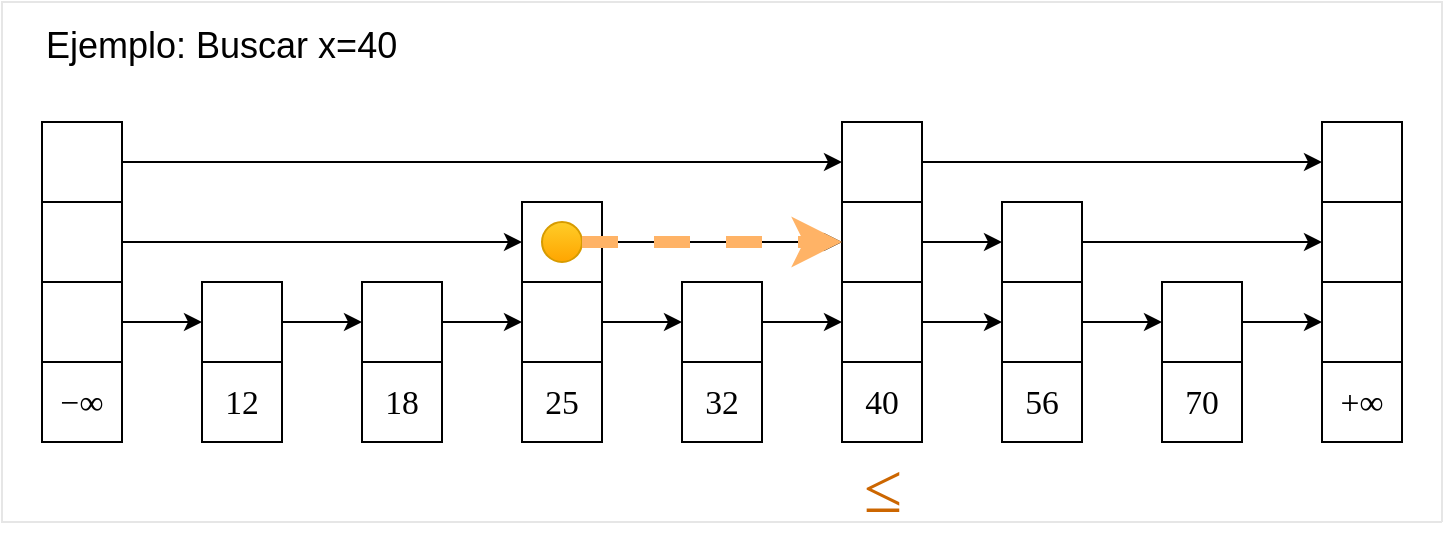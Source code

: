 <mxfile version="11.3.0" type="device" pages="1"><diagram id="zbUBwhXjVqBoaPyJ4rA2" name="Page-1"><mxGraphModel dx="1092" dy="816" grid="1" gridSize="10" guides="1" tooltips="1" connect="1" arrows="1" fold="1" page="1" pageScale="1" pageWidth="850" pageHeight="1100" math="0" shadow="0"><root><mxCell id="0"/><mxCell id="1" parent="0"/><mxCell id="-XyVh4yZVfndFJ6lLGWZ-1" value="&lt;span class=&quot;mo&quot; id=&quot;MathJax-Span-8&quot; style=&quot;box-sizing: content-box ; transition: none 0s ease 0s ; display: inline ; position: static ; border: 0px ; padding: 0px ; margin: 0px ; vertical-align: 0px ; line-height: normal ; font-size: 16.8px ; text-align: left ; background-color: rgb(255 , 255 , 255) ; font-family: &amp;#34;stixmathjax_main&amp;#34;&quot;&gt;−&lt;/span&gt;&lt;span class=&quot;mi&quot; id=&quot;MathJax-Span-9&quot; style=&quot;box-sizing: content-box ; transition: none 0s ease 0s ; display: inline ; position: static ; border: 0px ; padding: 0px ; margin: 0px ; vertical-align: 0px ; line-height: normal ; font-size: 16.8px ; text-align: left ; background-color: rgb(255 , 255 , 255) ; font-family: &amp;#34;stixmathjax_main&amp;#34;&quot;&gt;∞&lt;/span&gt;" style="whiteSpace=wrap;html=1;aspect=fixed;fontSize=18;" parent="1" vertex="1"><mxGeometry x="40" y="240" width="40" height="40" as="geometry"/></mxCell><mxCell id="-XyVh4yZVfndFJ6lLGWZ-2" value="" style="whiteSpace=wrap;html=1;aspect=fixed;" parent="1" vertex="1"><mxGeometry x="40" y="200" width="40" height="40" as="geometry"/></mxCell><mxCell id="-XyVh4yZVfndFJ6lLGWZ-3" value="" style="whiteSpace=wrap;html=1;aspect=fixed;" parent="1" vertex="1"><mxGeometry x="120" y="200" width="40" height="40" as="geometry"/></mxCell><mxCell id="-XyVh4yZVfndFJ6lLGWZ-4" value="&lt;div style=&quot;text-align: left&quot;&gt;&lt;font face=&quot;stixmathjax_main&quot;&gt;&lt;span style=&quot;font-size: 16.8px ; background-color: rgb(255 , 255 , 255)&quot;&gt;12&lt;/span&gt;&lt;/font&gt;&lt;/div&gt;" style="whiteSpace=wrap;html=1;aspect=fixed;fontSize=18;" parent="1" vertex="1"><mxGeometry x="120" y="240" width="40" height="40" as="geometry"/></mxCell><mxCell id="-XyVh4yZVfndFJ6lLGWZ-5" value="" style="endArrow=classic;html=1;fontSize=18;exitX=1;exitY=0.5;exitDx=0;exitDy=0;entryX=0;entryY=0.5;entryDx=0;entryDy=0;" parent="1" source="-XyVh4yZVfndFJ6lLGWZ-2" target="-XyVh4yZVfndFJ6lLGWZ-3" edge="1"><mxGeometry width="50" height="50" relative="1" as="geometry"><mxPoint x="40" y="350" as="sourcePoint"/><mxPoint x="90" y="300" as="targetPoint"/></mxGeometry></mxCell><mxCell id="-XyVh4yZVfndFJ6lLGWZ-6" value="" style="whiteSpace=wrap;html=1;aspect=fixed;" parent="1" vertex="1"><mxGeometry x="200" y="200" width="40" height="40" as="geometry"/></mxCell><mxCell id="-XyVh4yZVfndFJ6lLGWZ-7" value="&lt;div style=&quot;text-align: left&quot;&gt;&lt;font face=&quot;stixmathjax_main&quot;&gt;&lt;span style=&quot;font-size: 16.8px ; background-color: rgb(255 , 255 , 255)&quot;&gt;18&lt;/span&gt;&lt;/font&gt;&lt;/div&gt;" style="whiteSpace=wrap;html=1;aspect=fixed;fontSize=18;" parent="1" vertex="1"><mxGeometry x="200" y="240" width="40" height="40" as="geometry"/></mxCell><mxCell id="-XyVh4yZVfndFJ6lLGWZ-8" value="" style="endArrow=classic;html=1;fontSize=18;exitX=1;exitY=0.5;exitDx=0;exitDy=0;entryX=0;entryY=0.5;entryDx=0;entryDy=0;" parent="1" source="-XyVh4yZVfndFJ6lLGWZ-3" target="-XyVh4yZVfndFJ6lLGWZ-6" edge="1"><mxGeometry width="50" height="50" relative="1" as="geometry"><mxPoint x="90" y="230" as="sourcePoint"/><mxPoint x="130" y="230" as="targetPoint"/></mxGeometry></mxCell><mxCell id="-XyVh4yZVfndFJ6lLGWZ-9" value="" style="endArrow=classic;html=1;fontSize=18;exitX=1;exitY=0.5;exitDx=0;exitDy=0;entryX=0;entryY=0.5;entryDx=0;entryDy=0;" parent="1" target="-XyVh4yZVfndFJ6lLGWZ-10" edge="1"><mxGeometry width="50" height="50" relative="1" as="geometry"><mxPoint x="240" y="220" as="sourcePoint"/><mxPoint x="210" y="230" as="targetPoint"/></mxGeometry></mxCell><mxCell id="-XyVh4yZVfndFJ6lLGWZ-10" value="" style="whiteSpace=wrap;html=1;aspect=fixed;" parent="1" vertex="1"><mxGeometry x="280" y="200" width="40" height="40" as="geometry"/></mxCell><mxCell id="-XyVh4yZVfndFJ6lLGWZ-11" value="&lt;div style=&quot;text-align: left&quot;&gt;&lt;font face=&quot;stixmathjax_main&quot;&gt;&lt;span style=&quot;font-size: 16.8px ; background-color: rgb(255 , 255 , 255)&quot;&gt;25&lt;/span&gt;&lt;/font&gt;&lt;/div&gt;" style="whiteSpace=wrap;html=1;aspect=fixed;fontSize=18;" parent="1" vertex="1"><mxGeometry x="280" y="240" width="40" height="40" as="geometry"/></mxCell><mxCell id="-XyVh4yZVfndFJ6lLGWZ-15" value="" style="endArrow=classic;html=1;fontSize=18;exitX=1;exitY=0.5;exitDx=0;exitDy=0;entryX=0;entryY=0.5;entryDx=0;entryDy=0;" parent="1" target="-XyVh4yZVfndFJ6lLGWZ-16" edge="1"><mxGeometry width="50" height="50" relative="1" as="geometry"><mxPoint x="320" y="220" as="sourcePoint"/><mxPoint x="290" y="230" as="targetPoint"/></mxGeometry></mxCell><mxCell id="-XyVh4yZVfndFJ6lLGWZ-16" value="" style="whiteSpace=wrap;html=1;aspect=fixed;" parent="1" vertex="1"><mxGeometry x="360" y="200" width="40" height="40" as="geometry"/></mxCell><mxCell id="-XyVh4yZVfndFJ6lLGWZ-17" value="&lt;div style=&quot;text-align: left&quot;&gt;&lt;font face=&quot;stixmathjax_main&quot;&gt;&lt;span style=&quot;font-size: 16.8px ; background-color: rgb(255 , 255 , 255)&quot;&gt;32&lt;/span&gt;&lt;/font&gt;&lt;/div&gt;" style="whiteSpace=wrap;html=1;aspect=fixed;fontSize=18;" parent="1" vertex="1"><mxGeometry x="360" y="240" width="40" height="40" as="geometry"/></mxCell><mxCell id="-XyVh4yZVfndFJ6lLGWZ-18" value="" style="endArrow=classic;html=1;fontSize=18;exitX=1;exitY=0.5;exitDx=0;exitDy=0;entryX=0;entryY=0.5;entryDx=0;entryDy=0;" parent="1" target="-XyVh4yZVfndFJ6lLGWZ-19" edge="1"><mxGeometry width="50" height="50" relative="1" as="geometry"><mxPoint x="400" y="220" as="sourcePoint"/><mxPoint x="370" y="230" as="targetPoint"/></mxGeometry></mxCell><mxCell id="-XyVh4yZVfndFJ6lLGWZ-19" value="" style="whiteSpace=wrap;html=1;aspect=fixed;" parent="1" vertex="1"><mxGeometry x="440" y="200" width="40" height="40" as="geometry"/></mxCell><mxCell id="-XyVh4yZVfndFJ6lLGWZ-20" value="&lt;div style=&quot;text-align: left&quot;&gt;&lt;font face=&quot;stixmathjax_main&quot;&gt;&lt;span style=&quot;font-size: 16.8px ; background-color: rgb(255 , 255 , 255)&quot;&gt;40&lt;/span&gt;&lt;/font&gt;&lt;/div&gt;" style="whiteSpace=wrap;html=1;aspect=fixed;fontSize=18;" parent="1" vertex="1"><mxGeometry x="440" y="240" width="40" height="40" as="geometry"/></mxCell><mxCell id="-XyVh4yZVfndFJ6lLGWZ-21" value="" style="endArrow=classic;html=1;fontSize=18;exitX=1;exitY=0.5;exitDx=0;exitDy=0;entryX=0;entryY=0.5;entryDx=0;entryDy=0;" parent="1" target="-XyVh4yZVfndFJ6lLGWZ-22" edge="1"><mxGeometry width="50" height="50" relative="1" as="geometry"><mxPoint x="480" y="220" as="sourcePoint"/><mxPoint x="450" y="230" as="targetPoint"/></mxGeometry></mxCell><mxCell id="-XyVh4yZVfndFJ6lLGWZ-22" value="" style="whiteSpace=wrap;html=1;aspect=fixed;" parent="1" vertex="1"><mxGeometry x="520" y="200" width="40" height="40" as="geometry"/></mxCell><mxCell id="-XyVh4yZVfndFJ6lLGWZ-23" value="&lt;div style=&quot;text-align: left&quot;&gt;&lt;font face=&quot;stixmathjax_main&quot;&gt;&lt;span style=&quot;font-size: 16.8px ; background-color: rgb(255 , 255 , 255)&quot;&gt;56&lt;/span&gt;&lt;/font&gt;&lt;/div&gt;" style="whiteSpace=wrap;html=1;aspect=fixed;fontSize=18;" parent="1" vertex="1"><mxGeometry x="520" y="240" width="40" height="40" as="geometry"/></mxCell><mxCell id="-XyVh4yZVfndFJ6lLGWZ-24" value="" style="endArrow=classic;html=1;fontSize=18;exitX=1;exitY=0.5;exitDx=0;exitDy=0;entryX=0;entryY=0.5;entryDx=0;entryDy=0;" parent="1" target="-XyVh4yZVfndFJ6lLGWZ-25" edge="1"><mxGeometry width="50" height="50" relative="1" as="geometry"><mxPoint x="560" y="220" as="sourcePoint"/><mxPoint x="530" y="230" as="targetPoint"/></mxGeometry></mxCell><mxCell id="-XyVh4yZVfndFJ6lLGWZ-25" value="" style="whiteSpace=wrap;html=1;aspect=fixed;" parent="1" vertex="1"><mxGeometry x="600" y="200" width="40" height="40" as="geometry"/></mxCell><mxCell id="-XyVh4yZVfndFJ6lLGWZ-26" value="&lt;div style=&quot;text-align: left&quot;&gt;&lt;font face=&quot;stixmathjax_main&quot;&gt;&lt;span style=&quot;font-size: 16.8px ; background-color: rgb(255 , 255 , 255)&quot;&gt;70&lt;/span&gt;&lt;/font&gt;&lt;/div&gt;" style="whiteSpace=wrap;html=1;aspect=fixed;fontSize=18;" parent="1" vertex="1"><mxGeometry x="600" y="240" width="40" height="40" as="geometry"/></mxCell><mxCell id="-XyVh4yZVfndFJ6lLGWZ-27" value="" style="endArrow=classic;html=1;fontSize=18;exitX=1;exitY=0.5;exitDx=0;exitDy=0;entryX=0;entryY=0.5;entryDx=0;entryDy=0;" parent="1" target="-XyVh4yZVfndFJ6lLGWZ-28" edge="1"><mxGeometry width="50" height="50" relative="1" as="geometry"><mxPoint x="640" y="220" as="sourcePoint"/><mxPoint x="610" y="230" as="targetPoint"/></mxGeometry></mxCell><mxCell id="-XyVh4yZVfndFJ6lLGWZ-28" value="" style="whiteSpace=wrap;html=1;aspect=fixed;" parent="1" vertex="1"><mxGeometry x="680" y="200" width="40" height="40" as="geometry"/></mxCell><mxCell id="-XyVh4yZVfndFJ6lLGWZ-29" value="&lt;div style=&quot;text-align: left&quot;&gt;&lt;span class=&quot;mo&quot; id=&quot;MathJax-Span-20&quot; style=&quot;box-sizing: content-box ; transition: none 0s ease 0s ; display: inline ; position: static ; border: 0px ; padding: 0px ; margin: 0px ; vertical-align: 0px ; line-height: normal ; font-size: 16.8px ; white-space: nowrap ; background-color: rgb(255 , 255 , 255) ; font-family: &amp;#34;stixmathjax_main&amp;#34;&quot;&gt;+&lt;/span&gt;&lt;span class=&quot;mi&quot; id=&quot;MathJax-Span-21&quot; style=&quot;box-sizing: content-box ; transition: none 0s ease 0s ; display: inline ; position: static ; border: 0px ; padding: 0px ; margin: 0px ; vertical-align: 0px ; line-height: normal ; font-size: 16.8px ; white-space: nowrap ; background-color: rgb(255 , 255 , 255) ; font-family: &amp;#34;stixmathjax_main&amp;#34;&quot;&gt;∞&lt;/span&gt;&lt;br&gt;&lt;/div&gt;" style="whiteSpace=wrap;html=1;aspect=fixed;fontSize=18;" parent="1" vertex="1"><mxGeometry x="680" y="240" width="40" height="40" as="geometry"/></mxCell><mxCell id="-XyVh4yZVfndFJ6lLGWZ-34" value="" style="whiteSpace=wrap;html=1;aspect=fixed;" parent="1" vertex="1"><mxGeometry x="520" y="160" width="40" height="40" as="geometry"/></mxCell><mxCell id="-XyVh4yZVfndFJ6lLGWZ-35" value="" style="endArrow=classic;html=1;fontSize=18;exitX=1;exitY=0.5;exitDx=0;exitDy=0;entryX=0;entryY=0.5;entryDx=0;entryDy=0;" parent="1" target="-XyVh4yZVfndFJ6lLGWZ-38" edge="1"><mxGeometry width="50" height="50" relative="1" as="geometry"><mxPoint x="560" y="180" as="sourcePoint"/><mxPoint x="600" y="180" as="targetPoint"/></mxGeometry></mxCell><mxCell id="-XyVh4yZVfndFJ6lLGWZ-36" value="" style="whiteSpace=wrap;html=1;aspect=fixed;" parent="1" vertex="1"><mxGeometry x="40" y="160" width="40" height="40" as="geometry"/></mxCell><mxCell id="-XyVh4yZVfndFJ6lLGWZ-37" value="" style="endArrow=classic;html=1;fontSize=18;exitX=1;exitY=0.5;exitDx=0;exitDy=0;entryX=0;entryY=0.5;entryDx=0;entryDy=0;" parent="1" source="vbQYvl1cyRzDORAN9Yu9-1" target="vbQYvl1cyRzDORAN9Yu9-3" edge="1"><mxGeometry width="50" height="50" relative="1" as="geometry"><mxPoint x="80" y="180" as="sourcePoint"/><mxPoint x="360" y="180" as="targetPoint"/></mxGeometry></mxCell><mxCell id="-XyVh4yZVfndFJ6lLGWZ-38" value="" style="whiteSpace=wrap;html=1;aspect=fixed;" parent="1" vertex="1"><mxGeometry x="680" y="160" width="40" height="40" as="geometry"/></mxCell><mxCell id="-XyVh4yZVfndFJ6lLGWZ-42" value="" style="whiteSpace=wrap;html=1;aspect=fixed;" parent="1" vertex="1"><mxGeometry x="40" y="120" width="40" height="40" as="geometry"/></mxCell><mxCell id="-XyVh4yZVfndFJ6lLGWZ-43" value="" style="endArrow=classic;html=1;fontSize=18;exitX=1;exitY=0.5;exitDx=0;exitDy=0;entryX=0;entryY=0.5;entryDx=0;entryDy=0;" parent="1" target="vbQYvl1cyRzDORAN9Yu9-4" edge="1"><mxGeometry width="50" height="50" relative="1" as="geometry"><mxPoint x="80" y="140" as="sourcePoint"/><mxPoint x="360" y="140" as="targetPoint"/></mxGeometry></mxCell><mxCell id="-XyVh4yZVfndFJ6lLGWZ-46" value="" style="whiteSpace=wrap;html=1;aspect=fixed;" parent="1" vertex="1"><mxGeometry x="680" y="120" width="40" height="40" as="geometry"/></mxCell><mxCell id="vbQYvl1cyRzDORAN9Yu9-1" value="" style="whiteSpace=wrap;html=1;aspect=fixed;" parent="1" vertex="1"><mxGeometry x="280" y="160" width="40" height="40" as="geometry"/></mxCell><mxCell id="vbQYvl1cyRzDORAN9Yu9-2" value="" style="endArrow=classic;html=1;fontSize=18;exitX=1;exitY=0.5;exitDx=0;exitDy=0;entryX=0;entryY=0.5;entryDx=0;entryDy=0;" parent="1" source="-XyVh4yZVfndFJ6lLGWZ-36" target="vbQYvl1cyRzDORAN9Yu9-1" edge="1"><mxGeometry width="50" height="50" relative="1" as="geometry"><mxPoint x="80" y="180" as="sourcePoint"/><mxPoint x="360" y="180" as="targetPoint"/></mxGeometry></mxCell><mxCell id="vbQYvl1cyRzDORAN9Yu9-3" value="" style="whiteSpace=wrap;html=1;aspect=fixed;" parent="1" vertex="1"><mxGeometry x="440" y="160" width="40" height="40" as="geometry"/></mxCell><mxCell id="vbQYvl1cyRzDORAN9Yu9-4" value="" style="whiteSpace=wrap;html=1;aspect=fixed;" parent="1" vertex="1"><mxGeometry x="440" y="120" width="40" height="40" as="geometry"/></mxCell><mxCell id="vbQYvl1cyRzDORAN9Yu9-5" value="" style="endArrow=classic;html=1;fontSize=18;exitX=1;exitY=0.5;exitDx=0;exitDy=0;entryX=0;entryY=0.5;entryDx=0;entryDy=0;" parent="1" source="vbQYvl1cyRzDORAN9Yu9-3" target="-XyVh4yZVfndFJ6lLGWZ-34" edge="1"><mxGeometry width="50" height="50" relative="1" as="geometry"><mxPoint x="570" y="190" as="sourcePoint"/><mxPoint x="500" y="170" as="targetPoint"/></mxGeometry></mxCell><mxCell id="vbQYvl1cyRzDORAN9Yu9-8" value="" style="endArrow=classic;html=1;fontSize=18;exitX=1;exitY=0.5;exitDx=0;exitDy=0;entryX=0;entryY=0.5;entryDx=0;entryDy=0;" parent="1" source="vbQYvl1cyRzDORAN9Yu9-4" target="-XyVh4yZVfndFJ6lLGWZ-46" edge="1"><mxGeometry width="50" height="50" relative="1" as="geometry"><mxPoint x="570" y="190" as="sourcePoint"/><mxPoint x="690" y="190" as="targetPoint"/></mxGeometry></mxCell><mxCell id="9N440f9zkSyzvzHDssci-1" value="" style="ellipse;whiteSpace=wrap;html=1;aspect=fixed;fillColor=#ffcd28;strokeColor=#d79b00;gradientColor=#ffa500;" parent="1" vertex="1"><mxGeometry x="290" y="170" width="20" height="20" as="geometry"/></mxCell><mxCell id="9N440f9zkSyzvzHDssci-2" value="&lt;font style=&quot;font-size: 18px&quot;&gt;Ejemplo: Buscar x=40&lt;/font&gt;" style="text;html=1;resizable=0;points=[];autosize=1;align=left;verticalAlign=top;spacingTop=-4;" parent="1" vertex="1"><mxGeometry x="40" y="69" width="190" height="20" as="geometry"/></mxCell><mxCell id="qCC1aPp6wFmteJ7J6n-F-7" value="" style="endArrow=none;html=1;rounded=0;strokeColor=#E6E6E6;" edge="1" parent="1"><mxGeometry width="50" height="50" relative="1" as="geometry"><mxPoint x="740" y="320" as="sourcePoint"/><mxPoint x="740" y="320" as="targetPoint"/><Array as="points"><mxPoint x="740" y="60"/><mxPoint x="20" y="60"/><mxPoint x="20" y="320"/></Array></mxGeometry></mxCell><mxCell id="qCC1aPp6wFmteJ7J6n-F-32" value="" style="endArrow=classic;html=1;gradientColor=#ffa500;fillColor=#ffcd28;strokeColor=#FFB366;dashed=1;strokeWidth=6;exitX=0.75;exitY=0.5;exitDx=0;exitDy=0;exitPerimeter=0;entryX=0;entryY=0.5;entryDx=0;entryDy=0;" edge="1" parent="1" source="vbQYvl1cyRzDORAN9Yu9-1" target="vbQYvl1cyRzDORAN9Yu9-3"><mxGeometry width="50" height="50" relative="1" as="geometry"><mxPoint x="20" y="340" as="sourcePoint"/><mxPoint x="430" y="180" as="targetPoint"/></mxGeometry></mxCell><mxCell id="qCC1aPp6wFmteJ7J6n-F-33" value="&lt;span style=&quot;color: rgb(204 , 102 , 0) ; font-family: &amp;quot;stixmathjax_main&amp;quot; ; background-color: rgb(255 , 255 , 255)&quot;&gt;&lt;font style=&quot;font-size: 35px&quot;&gt;≤&lt;/font&gt;&lt;/span&gt;" style="text;html=1;resizable=0;points=[];autosize=1;align=center;verticalAlign=top;spacingTop=-4;" vertex="1" parent="1"><mxGeometry x="445" y="280" width="30" height="20" as="geometry"/></mxCell></root></mxGraphModel></diagram></mxfile>